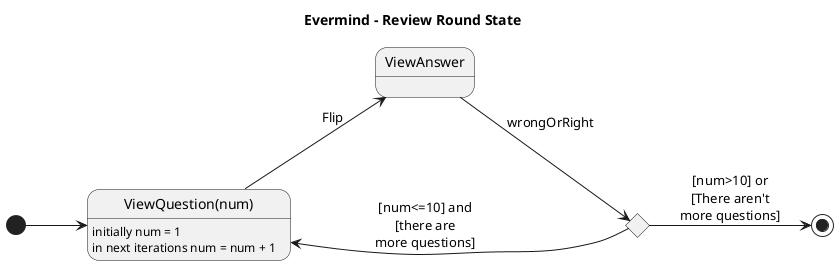 @startuml
skinparam nodesep 200
left to right direction
title Evermind - Review Round State

state "ViewQuestion(num)" as ViewQuestion
state choice <<choice>>

[*] --> ViewQuestion
ViewQuestion : initially num = 1
ViewQuestion : in next iterations num = num + 1
ViewQuestion --> ViewAnswer : Flip
ViewAnswer --> choice : wrongOrRight
choice --> ViewQuestion : [num<=10] and\n[there are\nmore questions]
choice --> [*] : [num>10] or\n[There aren't\nmore questions]

@enduml
